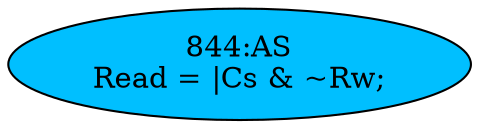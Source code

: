 strict digraph "" {
	node [label="\N"];
	"844:AS"	 [ast="<pyverilog.vparser.ast.Assign object at 0x7fbdee0c8590>",
		def_var="['Read']",
		fillcolor=deepskyblue,
		label="844:AS
Read = |Cs & ~Rw;",
		statements="[]",
		style=filled,
		typ=Assign,
		use_var="['Cs', 'Rw']"];
}
